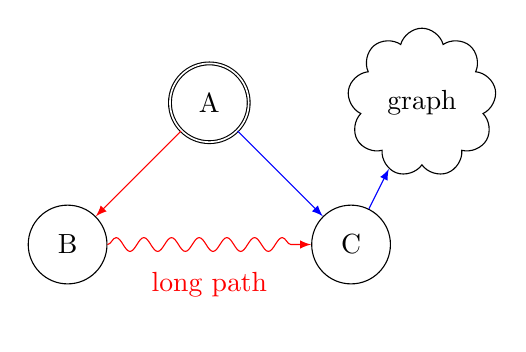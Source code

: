 \begin{tikzpicture}[x=1.8cm,y=-1.8cm,minimum size=1cm]
    \node[draw, circle, double] (a) at (2,0) {A};
    \node[draw, circle] (b) at (1,1) {B};
    \node[draw, circle] (c) at (3,1) {C};

    \node[draw, cloud, cloud puffs=9] (e) at (3.5,0) {graph};

    \draw[->, >=latex, red] (a) -- (b);
    \draw[->, >=latex] (b)
    edge [decoration={snake,post length=5pt}, decorate, red]
    node [below] {long path} (c);

    \draw[->, >=latex, blue] (a) -- (c);
    \draw[->, >=latex, blue] (c) -- (e);
\end{tikzpicture}
